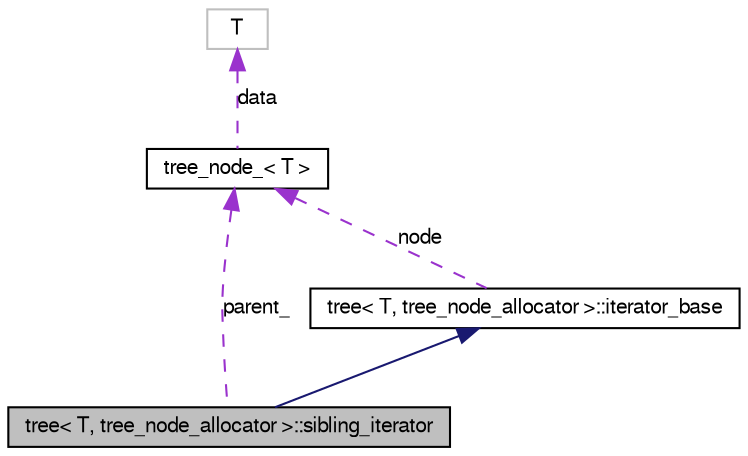 digraph G
{
  bgcolor="transparent";
  edge [fontname="FreeSans",fontsize=10,labelfontname="FreeSans",labelfontsize=10];
  node [fontname="FreeSans",fontsize=10,shape=record];
  Node1 [label="tree\< T, tree_node_allocator \>::sibling_iterator",height=0.2,width=0.4,color="black", fillcolor="grey75", style="filled" fontcolor="black"];
  Node2 -> Node1 [dir=back,color="midnightblue",fontsize=10,style="solid"];
  Node2 [label="tree\< T, tree_node_allocator \>::iterator_base",height=0.2,width=0.4,color="black",URL="$classtree_1_1iterator__base.html"];
  Node3 -> Node2 [dir=back,color="darkorchid3",fontsize=10,style="dashed",label="node"];
  Node3 [label="tree_node_\< T \>",height=0.2,width=0.4,color="black",URL="$classtree__node__.html"];
  Node4 -> Node3 [dir=back,color="darkorchid3",fontsize=10,style="dashed",label="data"];
  Node4 [label="T",height=0.2,width=0.4,color="grey75"];
  Node3 -> Node1 [dir=back,color="darkorchid3",fontsize=10,style="dashed",label="parent_"];
}
